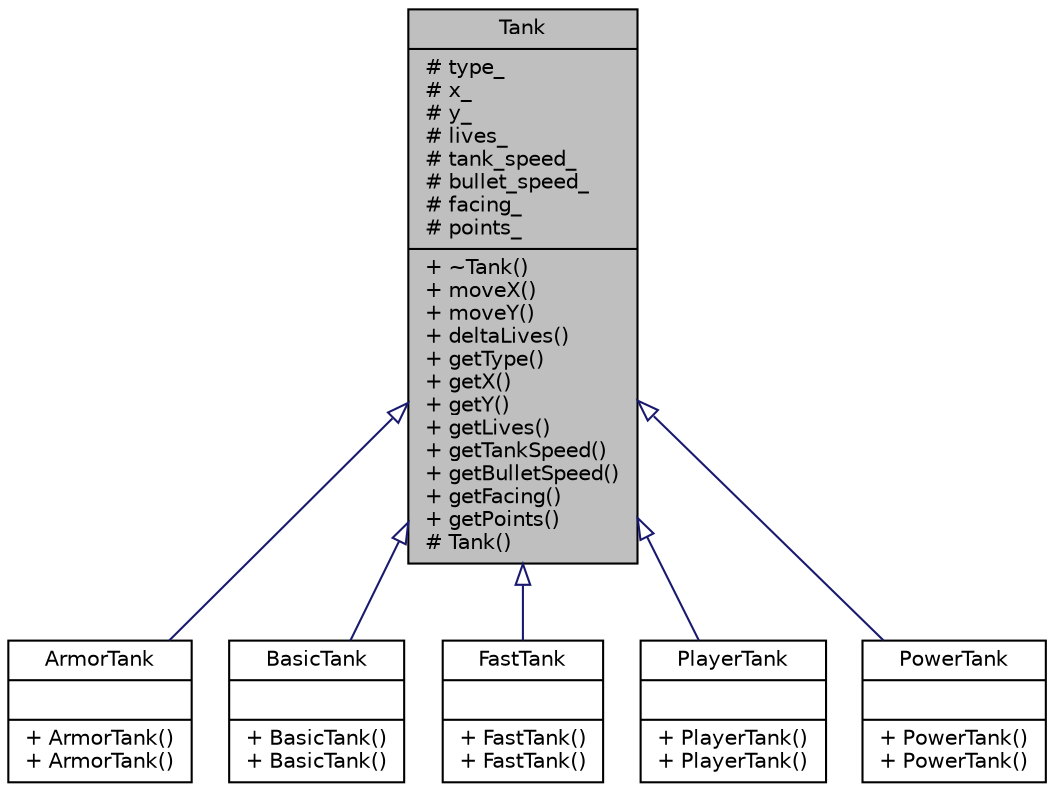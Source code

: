 digraph "Tank"
{
 // INTERACTIVE_SVG=YES
 // LATEX_PDF_SIZE
  bgcolor="transparent";
  edge [fontname="Helvetica",fontsize="10",labelfontname="Helvetica",labelfontsize="10"];
  node [fontname="Helvetica",fontsize="10",shape=record];
  Node1 [label="{Tank\n|# type_\l# x_\l# y_\l# lives_\l# tank_speed_\l# bullet_speed_\l# facing_\l# points_\l|+ ~Tank()\l+ moveX()\l+ moveY()\l+ deltaLives()\l+ getType()\l+ getX()\l+ getY()\l+ getLives()\l+ getTankSpeed()\l+ getBulletSpeed()\l+ getFacing()\l+ getPoints()\l# Tank()\l}",height=0.2,width=0.4,color="black", fillcolor="grey75", style="filled", fontcolor="black",tooltip="Base class for tank representation."];
  Node1 -> Node2 [dir="back",color="midnightblue",fontsize="10",style="solid",arrowtail="onormal",fontname="Helvetica"];
  Node2 [label="{ArmorTank\n||+ ArmorTank()\l+ ArmorTank()\l}",height=0.2,width=0.4,color="black",URL="$class_armor_tank.html",tooltip=" "];
  Node1 -> Node3 [dir="back",color="midnightblue",fontsize="10",style="solid",arrowtail="onormal",fontname="Helvetica"];
  Node3 [label="{BasicTank\n||+ BasicTank()\l+ BasicTank()\l}",height=0.2,width=0.4,color="black",URL="$class_basic_tank.html",tooltip=" "];
  Node1 -> Node4 [dir="back",color="midnightblue",fontsize="10",style="solid",arrowtail="onormal",fontname="Helvetica"];
  Node4 [label="{FastTank\n||+ FastTank()\l+ FastTank()\l}",height=0.2,width=0.4,color="black",URL="$class_fast_tank.html",tooltip=" "];
  Node1 -> Node5 [dir="back",color="midnightblue",fontsize="10",style="solid",arrowtail="onormal",fontname="Helvetica"];
  Node5 [label="{PlayerTank\n||+ PlayerTank()\l+ PlayerTank()\l}",height=0.2,width=0.4,color="black",URL="$class_player_tank.html",tooltip=" "];
  Node1 -> Node6 [dir="back",color="midnightblue",fontsize="10",style="solid",arrowtail="onormal",fontname="Helvetica"];
  Node6 [label="{PowerTank\n||+ PowerTank()\l+ PowerTank()\l}",height=0.2,width=0.4,color="black",URL="$class_power_tank.html",tooltip=" "];
}
